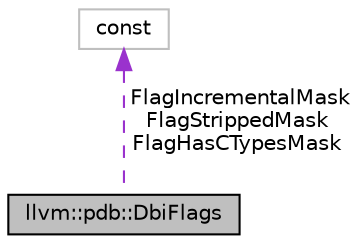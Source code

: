 digraph "llvm::pdb::DbiFlags"
{
 // LATEX_PDF_SIZE
  bgcolor="transparent";
  edge [fontname="Helvetica",fontsize="10",labelfontname="Helvetica",labelfontsize="10"];
  node [fontname="Helvetica",fontsize="10",shape=record];
  Node1 [label="llvm::pdb::DbiFlags",height=0.2,width=0.4,color="black", fillcolor="grey75", style="filled", fontcolor="black",tooltip="Some of the values are stored in bitfields."];
  Node2 -> Node1 [dir="back",color="darkorchid3",fontsize="10",style="dashed",label=" FlagIncrementalMask\nFlagStrippedMask\nFlagHasCTypesMask" ,fontname="Helvetica"];
  Node2 [label="const",height=0.2,width=0.4,color="grey75",tooltip=" "];
}

